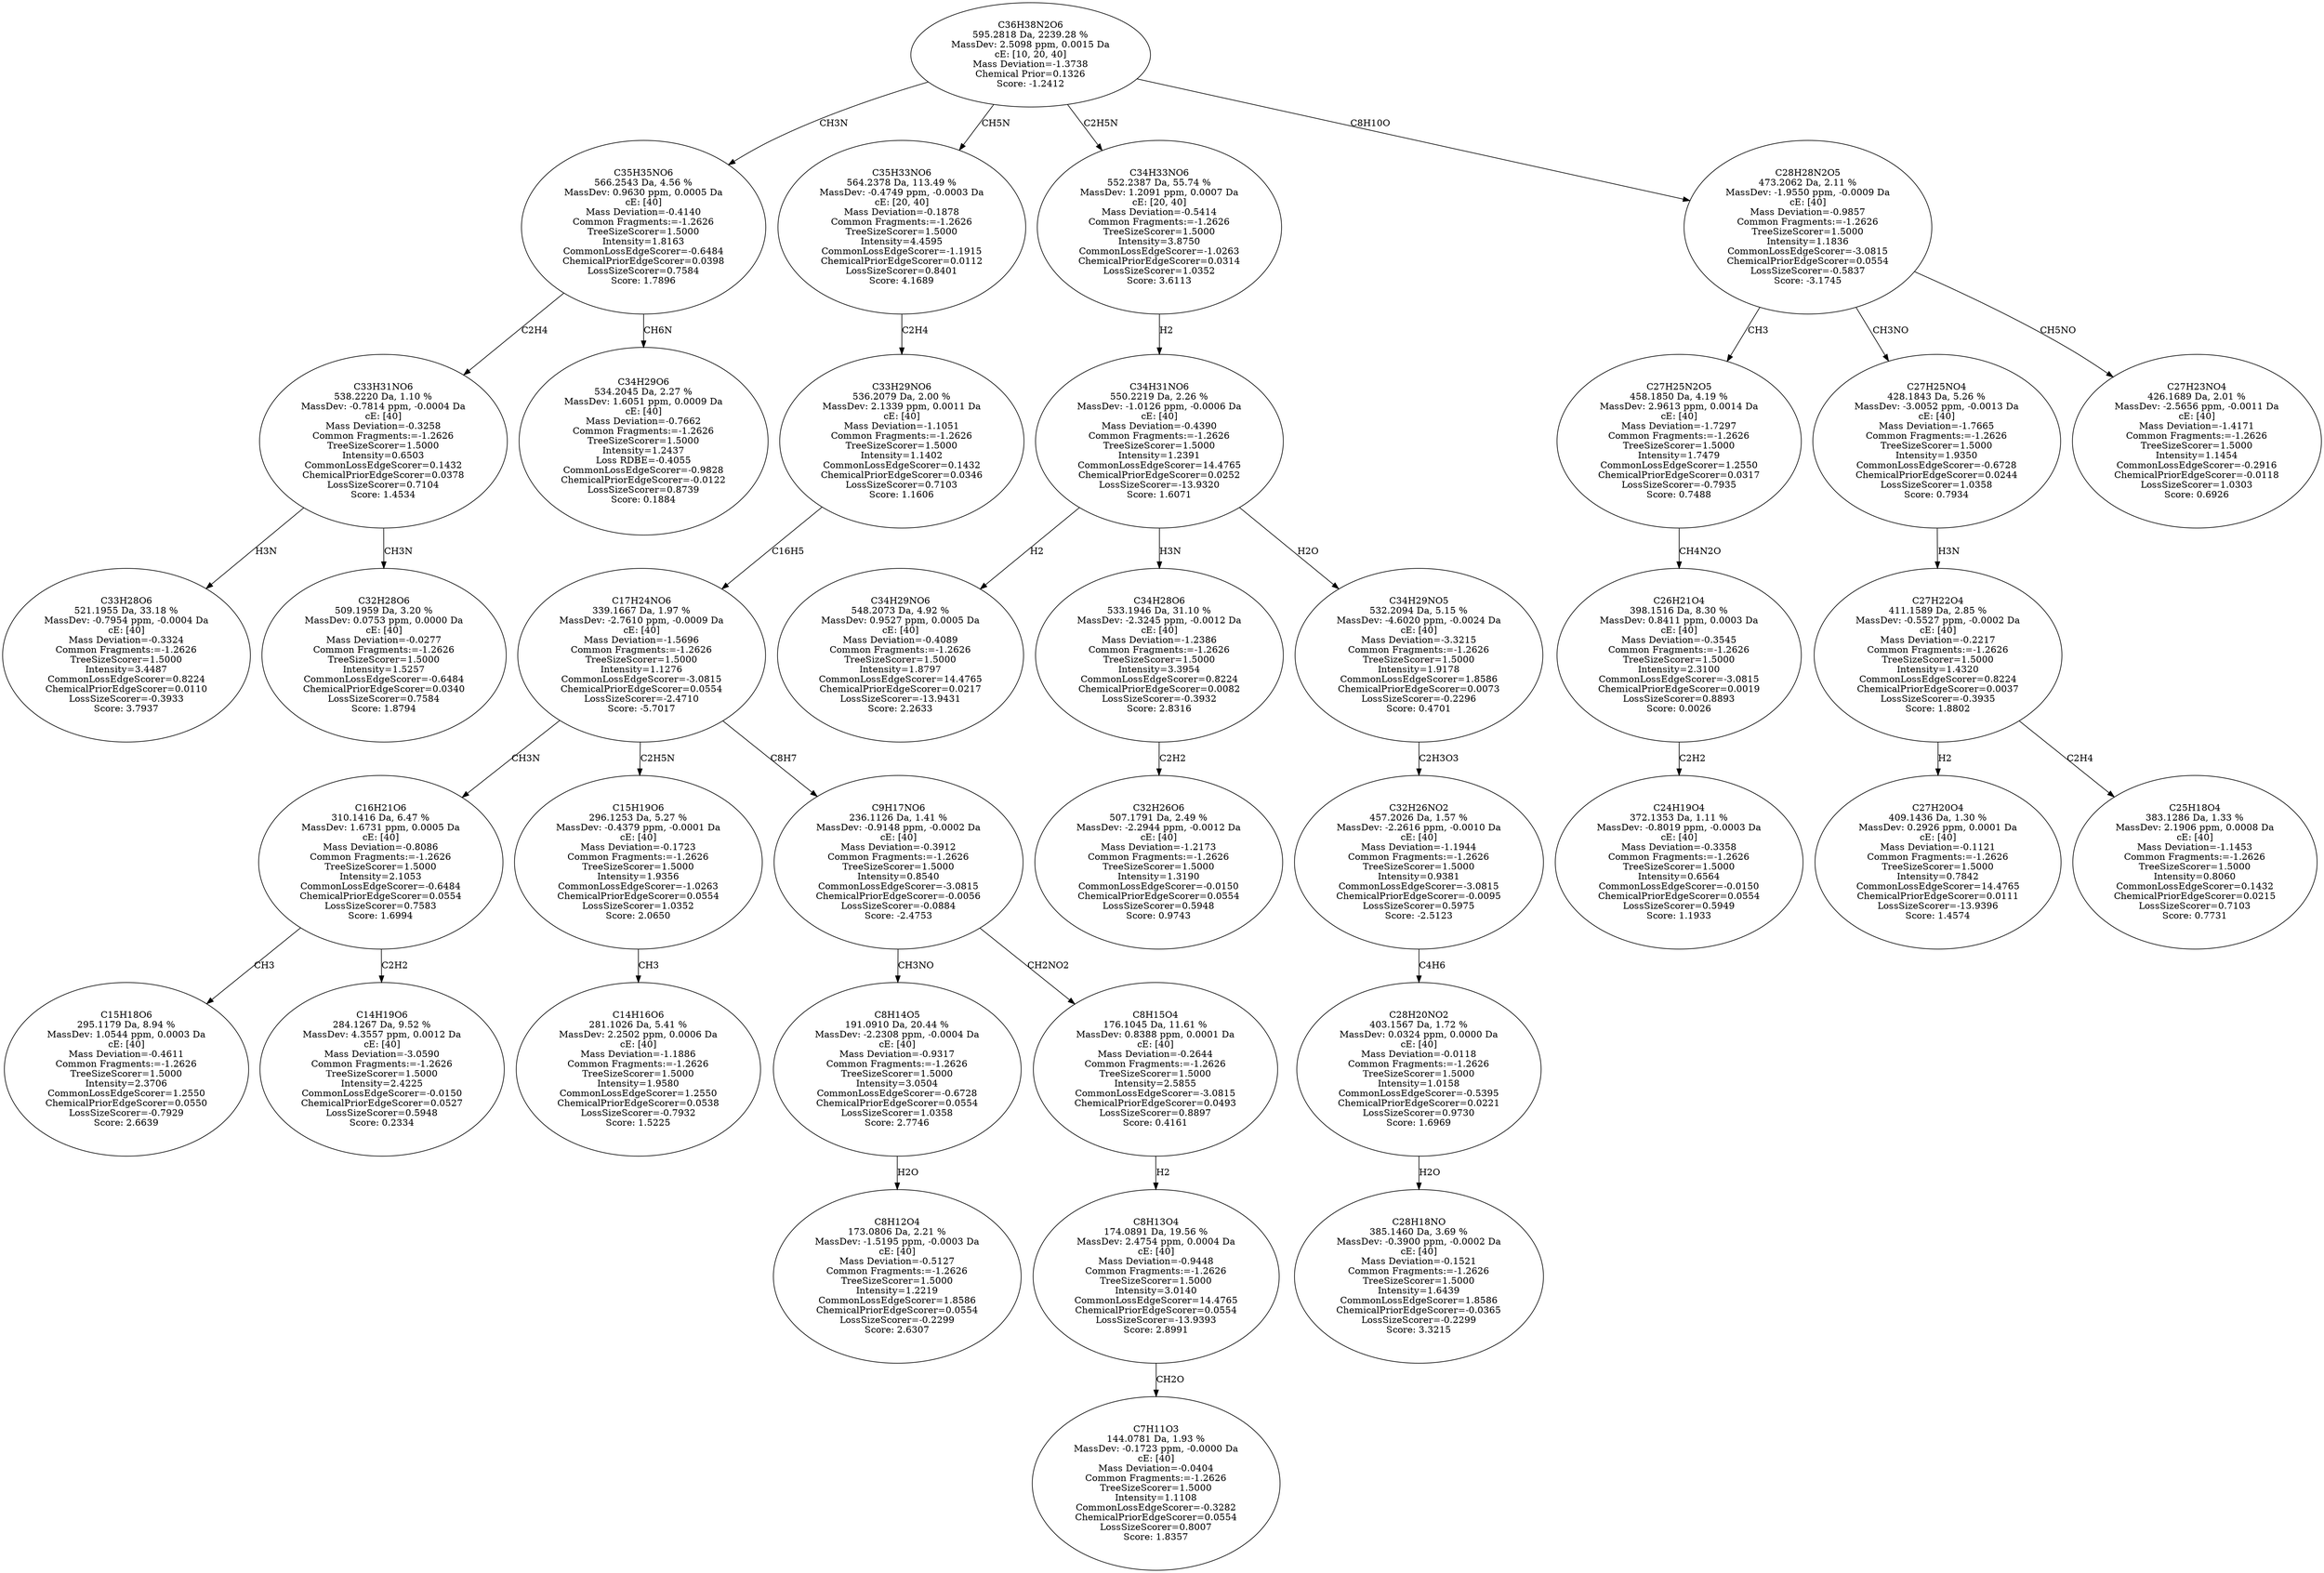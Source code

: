 strict digraph {
v1 [label="C33H28O6\n521.1955 Da, 33.18 %\nMassDev: -0.7954 ppm, -0.0004 Da\ncE: [40]\nMass Deviation=-0.3324\nCommon Fragments:=-1.2626\nTreeSizeScorer=1.5000\nIntensity=3.4487\nCommonLossEdgeScorer=0.8224\nChemicalPriorEdgeScorer=0.0110\nLossSizeScorer=-0.3933\nScore: 3.7937"];
v2 [label="C32H28O6\n509.1959 Da, 3.20 %\nMassDev: 0.0753 ppm, 0.0000 Da\ncE: [40]\nMass Deviation=-0.0277\nCommon Fragments:=-1.2626\nTreeSizeScorer=1.5000\nIntensity=1.5257\nCommonLossEdgeScorer=-0.6484\nChemicalPriorEdgeScorer=0.0340\nLossSizeScorer=0.7584\nScore: 1.8794"];
v3 [label="C33H31NO6\n538.2220 Da, 1.10 %\nMassDev: -0.7814 ppm, -0.0004 Da\ncE: [40]\nMass Deviation=-0.3258\nCommon Fragments:=-1.2626\nTreeSizeScorer=1.5000\nIntensity=0.6503\nCommonLossEdgeScorer=0.1432\nChemicalPriorEdgeScorer=0.0378\nLossSizeScorer=0.7104\nScore: 1.4534"];
v4 [label="C34H29O6\n534.2045 Da, 2.27 %\nMassDev: 1.6051 ppm, 0.0009 Da\ncE: [40]\nMass Deviation=-0.7662\nCommon Fragments:=-1.2626\nTreeSizeScorer=1.5000\nIntensity=1.2437\nLoss RDBE=-0.4055\nCommonLossEdgeScorer=-0.9828\nChemicalPriorEdgeScorer=-0.0122\nLossSizeScorer=0.8739\nScore: 0.1884"];
v5 [label="C35H35NO6\n566.2543 Da, 4.56 %\nMassDev: 0.9630 ppm, 0.0005 Da\ncE: [40]\nMass Deviation=-0.4140\nCommon Fragments:=-1.2626\nTreeSizeScorer=1.5000\nIntensity=1.8163\nCommonLossEdgeScorer=-0.6484\nChemicalPriorEdgeScorer=0.0398\nLossSizeScorer=0.7584\nScore: 1.7896"];
v6 [label="C15H18O6\n295.1179 Da, 8.94 %\nMassDev: 1.0544 ppm, 0.0003 Da\ncE: [40]\nMass Deviation=-0.4611\nCommon Fragments:=-1.2626\nTreeSizeScorer=1.5000\nIntensity=2.3706\nCommonLossEdgeScorer=1.2550\nChemicalPriorEdgeScorer=0.0550\nLossSizeScorer=-0.7929\nScore: 2.6639"];
v7 [label="C14H19O6\n284.1267 Da, 9.52 %\nMassDev: 4.3557 ppm, 0.0012 Da\ncE: [40]\nMass Deviation=-3.0590\nCommon Fragments:=-1.2626\nTreeSizeScorer=1.5000\nIntensity=2.4225\nCommonLossEdgeScorer=-0.0150\nChemicalPriorEdgeScorer=0.0527\nLossSizeScorer=0.5948\nScore: 0.2334"];
v8 [label="C16H21O6\n310.1416 Da, 6.47 %\nMassDev: 1.6731 ppm, 0.0005 Da\ncE: [40]\nMass Deviation=-0.8086\nCommon Fragments:=-1.2626\nTreeSizeScorer=1.5000\nIntensity=2.1053\nCommonLossEdgeScorer=-0.6484\nChemicalPriorEdgeScorer=0.0554\nLossSizeScorer=0.7583\nScore: 1.6994"];
v9 [label="C14H16O6\n281.1026 Da, 5.41 %\nMassDev: 2.2502 ppm, 0.0006 Da\ncE: [40]\nMass Deviation=-1.1886\nCommon Fragments:=-1.2626\nTreeSizeScorer=1.5000\nIntensity=1.9580\nCommonLossEdgeScorer=1.2550\nChemicalPriorEdgeScorer=0.0538\nLossSizeScorer=-0.7932\nScore: 1.5225"];
v10 [label="C15H19O6\n296.1253 Da, 5.27 %\nMassDev: -0.4379 ppm, -0.0001 Da\ncE: [40]\nMass Deviation=-0.1723\nCommon Fragments:=-1.2626\nTreeSizeScorer=1.5000\nIntensity=1.9356\nCommonLossEdgeScorer=-1.0263\nChemicalPriorEdgeScorer=0.0554\nLossSizeScorer=1.0352\nScore: 2.0650"];
v11 [label="C8H12O4\n173.0806 Da, 2.21 %\nMassDev: -1.5195 ppm, -0.0003 Da\ncE: [40]\nMass Deviation=-0.5127\nCommon Fragments:=-1.2626\nTreeSizeScorer=1.5000\nIntensity=1.2219\nCommonLossEdgeScorer=1.8586\nChemicalPriorEdgeScorer=0.0554\nLossSizeScorer=-0.2299\nScore: 2.6307"];
v12 [label="C8H14O5\n191.0910 Da, 20.44 %\nMassDev: -2.2308 ppm, -0.0004 Da\ncE: [40]\nMass Deviation=-0.9317\nCommon Fragments:=-1.2626\nTreeSizeScorer=1.5000\nIntensity=3.0504\nCommonLossEdgeScorer=-0.6728\nChemicalPriorEdgeScorer=0.0554\nLossSizeScorer=1.0358\nScore: 2.7746"];
v13 [label="C7H11O3\n144.0781 Da, 1.93 %\nMassDev: -0.1723 ppm, -0.0000 Da\ncE: [40]\nMass Deviation=-0.0404\nCommon Fragments:=-1.2626\nTreeSizeScorer=1.5000\nIntensity=1.1108\nCommonLossEdgeScorer=-0.3282\nChemicalPriorEdgeScorer=0.0554\nLossSizeScorer=0.8007\nScore: 1.8357"];
v14 [label="C8H13O4\n174.0891 Da, 19.56 %\nMassDev: 2.4754 ppm, 0.0004 Da\ncE: [40]\nMass Deviation=-0.9448\nCommon Fragments:=-1.2626\nTreeSizeScorer=1.5000\nIntensity=3.0140\nCommonLossEdgeScorer=14.4765\nChemicalPriorEdgeScorer=0.0554\nLossSizeScorer=-13.9393\nScore: 2.8991"];
v15 [label="C8H15O4\n176.1045 Da, 11.61 %\nMassDev: 0.8388 ppm, 0.0001 Da\ncE: [40]\nMass Deviation=-0.2644\nCommon Fragments:=-1.2626\nTreeSizeScorer=1.5000\nIntensity=2.5855\nCommonLossEdgeScorer=-3.0815\nChemicalPriorEdgeScorer=0.0493\nLossSizeScorer=0.8897\nScore: 0.4161"];
v16 [label="C9H17NO6\n236.1126 Da, 1.41 %\nMassDev: -0.9148 ppm, -0.0002 Da\ncE: [40]\nMass Deviation=-0.3912\nCommon Fragments:=-1.2626\nTreeSizeScorer=1.5000\nIntensity=0.8540\nCommonLossEdgeScorer=-3.0815\nChemicalPriorEdgeScorer=-0.0056\nLossSizeScorer=-0.0884\nScore: -2.4753"];
v17 [label="C17H24NO6\n339.1667 Da, 1.97 %\nMassDev: -2.7610 ppm, -0.0009 Da\ncE: [40]\nMass Deviation=-1.5696\nCommon Fragments:=-1.2626\nTreeSizeScorer=1.5000\nIntensity=1.1276\nCommonLossEdgeScorer=-3.0815\nChemicalPriorEdgeScorer=0.0554\nLossSizeScorer=-2.4710\nScore: -5.7017"];
v18 [label="C33H29NO6\n536.2079 Da, 2.00 %\nMassDev: 2.1339 ppm, 0.0011 Da\ncE: [40]\nMass Deviation=-1.1051\nCommon Fragments:=-1.2626\nTreeSizeScorer=1.5000\nIntensity=1.1402\nCommonLossEdgeScorer=0.1432\nChemicalPriorEdgeScorer=0.0346\nLossSizeScorer=0.7103\nScore: 1.1606"];
v19 [label="C35H33NO6\n564.2378 Da, 113.49 %\nMassDev: -0.4749 ppm, -0.0003 Da\ncE: [20, 40]\nMass Deviation=-0.1878\nCommon Fragments:=-1.2626\nTreeSizeScorer=1.5000\nIntensity=4.4595\nCommonLossEdgeScorer=-1.1915\nChemicalPriorEdgeScorer=0.0112\nLossSizeScorer=0.8401\nScore: 4.1689"];
v20 [label="C34H29NO6\n548.2073 Da, 4.92 %\nMassDev: 0.9527 ppm, 0.0005 Da\ncE: [40]\nMass Deviation=-0.4089\nCommon Fragments:=-1.2626\nTreeSizeScorer=1.5000\nIntensity=1.8797\nCommonLossEdgeScorer=14.4765\nChemicalPriorEdgeScorer=0.0217\nLossSizeScorer=-13.9431\nScore: 2.2633"];
v21 [label="C32H26O6\n507.1791 Da, 2.49 %\nMassDev: -2.2944 ppm, -0.0012 Da\ncE: [40]\nMass Deviation=-1.2173\nCommon Fragments:=-1.2626\nTreeSizeScorer=1.5000\nIntensity=1.3190\nCommonLossEdgeScorer=-0.0150\nChemicalPriorEdgeScorer=0.0554\nLossSizeScorer=0.5948\nScore: 0.9743"];
v22 [label="C34H28O6\n533.1946 Da, 31.10 %\nMassDev: -2.3245 ppm, -0.0012 Da\ncE: [40]\nMass Deviation=-1.2386\nCommon Fragments:=-1.2626\nTreeSizeScorer=1.5000\nIntensity=3.3954\nCommonLossEdgeScorer=0.8224\nChemicalPriorEdgeScorer=0.0082\nLossSizeScorer=-0.3932\nScore: 2.8316"];
v23 [label="C28H18NO\n385.1460 Da, 3.69 %\nMassDev: -0.3900 ppm, -0.0002 Da\ncE: [40]\nMass Deviation=-0.1521\nCommon Fragments:=-1.2626\nTreeSizeScorer=1.5000\nIntensity=1.6439\nCommonLossEdgeScorer=1.8586\nChemicalPriorEdgeScorer=-0.0365\nLossSizeScorer=-0.2299\nScore: 3.3215"];
v24 [label="C28H20NO2\n403.1567 Da, 1.72 %\nMassDev: 0.0324 ppm, 0.0000 Da\ncE: [40]\nMass Deviation=-0.0118\nCommon Fragments:=-1.2626\nTreeSizeScorer=1.5000\nIntensity=1.0158\nCommonLossEdgeScorer=-0.5395\nChemicalPriorEdgeScorer=0.0221\nLossSizeScorer=0.9730\nScore: 1.6969"];
v25 [label="C32H26NO2\n457.2026 Da, 1.57 %\nMassDev: -2.2616 ppm, -0.0010 Da\ncE: [40]\nMass Deviation=-1.1944\nCommon Fragments:=-1.2626\nTreeSizeScorer=1.5000\nIntensity=0.9381\nCommonLossEdgeScorer=-3.0815\nChemicalPriorEdgeScorer=-0.0095\nLossSizeScorer=0.5975\nScore: -2.5123"];
v26 [label="C34H29NO5\n532.2094 Da, 5.15 %\nMassDev: -4.6020 ppm, -0.0024 Da\ncE: [40]\nMass Deviation=-3.3215\nCommon Fragments:=-1.2626\nTreeSizeScorer=1.5000\nIntensity=1.9178\nCommonLossEdgeScorer=1.8586\nChemicalPriorEdgeScorer=0.0073\nLossSizeScorer=-0.2296\nScore: 0.4701"];
v27 [label="C34H31NO6\n550.2219 Da, 2.26 %\nMassDev: -1.0126 ppm, -0.0006 Da\ncE: [40]\nMass Deviation=-0.4390\nCommon Fragments:=-1.2626\nTreeSizeScorer=1.5000\nIntensity=1.2391\nCommonLossEdgeScorer=14.4765\nChemicalPriorEdgeScorer=0.0252\nLossSizeScorer=-13.9320\nScore: 1.6071"];
v28 [label="C34H33NO6\n552.2387 Da, 55.74 %\nMassDev: 1.2091 ppm, 0.0007 Da\ncE: [20, 40]\nMass Deviation=-0.5414\nCommon Fragments:=-1.2626\nTreeSizeScorer=1.5000\nIntensity=3.8750\nCommonLossEdgeScorer=-1.0263\nChemicalPriorEdgeScorer=0.0314\nLossSizeScorer=1.0352\nScore: 3.6113"];
v29 [label="C24H19O4\n372.1353 Da, 1.11 %\nMassDev: -0.8019 ppm, -0.0003 Da\ncE: [40]\nMass Deviation=-0.3358\nCommon Fragments:=-1.2626\nTreeSizeScorer=1.5000\nIntensity=0.6564\nCommonLossEdgeScorer=-0.0150\nChemicalPriorEdgeScorer=0.0554\nLossSizeScorer=0.5949\nScore: 1.1933"];
v30 [label="C26H21O4\n398.1516 Da, 8.30 %\nMassDev: 0.8411 ppm, 0.0003 Da\ncE: [40]\nMass Deviation=-0.3545\nCommon Fragments:=-1.2626\nTreeSizeScorer=1.5000\nIntensity=2.3100\nCommonLossEdgeScorer=-3.0815\nChemicalPriorEdgeScorer=0.0019\nLossSizeScorer=0.8893\nScore: 0.0026"];
v31 [label="C27H25N2O5\n458.1850 Da, 4.19 %\nMassDev: 2.9613 ppm, 0.0014 Da\ncE: [40]\nMass Deviation=-1.7297\nCommon Fragments:=-1.2626\nTreeSizeScorer=1.5000\nIntensity=1.7479\nCommonLossEdgeScorer=1.2550\nChemicalPriorEdgeScorer=0.0317\nLossSizeScorer=-0.7935\nScore: 0.7488"];
v32 [label="C27H20O4\n409.1436 Da, 1.30 %\nMassDev: 0.2926 ppm, 0.0001 Da\ncE: [40]\nMass Deviation=-0.1121\nCommon Fragments:=-1.2626\nTreeSizeScorer=1.5000\nIntensity=0.7842\nCommonLossEdgeScorer=14.4765\nChemicalPriorEdgeScorer=0.0111\nLossSizeScorer=-13.9396\nScore: 1.4574"];
v33 [label="C25H18O4\n383.1286 Da, 1.33 %\nMassDev: 2.1906 ppm, 0.0008 Da\ncE: [40]\nMass Deviation=-1.1453\nCommon Fragments:=-1.2626\nTreeSizeScorer=1.5000\nIntensity=0.8060\nCommonLossEdgeScorer=0.1432\nChemicalPriorEdgeScorer=0.0215\nLossSizeScorer=0.7103\nScore: 0.7731"];
v34 [label="C27H22O4\n411.1589 Da, 2.85 %\nMassDev: -0.5527 ppm, -0.0002 Da\ncE: [40]\nMass Deviation=-0.2217\nCommon Fragments:=-1.2626\nTreeSizeScorer=1.5000\nIntensity=1.4320\nCommonLossEdgeScorer=0.8224\nChemicalPriorEdgeScorer=0.0037\nLossSizeScorer=-0.3935\nScore: 1.8802"];
v35 [label="C27H25NO4\n428.1843 Da, 5.26 %\nMassDev: -3.0052 ppm, -0.0013 Da\ncE: [40]\nMass Deviation=-1.7665\nCommon Fragments:=-1.2626\nTreeSizeScorer=1.5000\nIntensity=1.9350\nCommonLossEdgeScorer=-0.6728\nChemicalPriorEdgeScorer=0.0244\nLossSizeScorer=1.0358\nScore: 0.7934"];
v36 [label="C27H23NO4\n426.1689 Da, 2.01 %\nMassDev: -2.5656 ppm, -0.0011 Da\ncE: [40]\nMass Deviation=-1.4171\nCommon Fragments:=-1.2626\nTreeSizeScorer=1.5000\nIntensity=1.1454\nCommonLossEdgeScorer=-0.2916\nChemicalPriorEdgeScorer=-0.0118\nLossSizeScorer=1.0303\nScore: 0.6926"];
v37 [label="C28H28N2O5\n473.2062 Da, 2.11 %\nMassDev: -1.9550 ppm, -0.0009 Da\ncE: [40]\nMass Deviation=-0.9857\nCommon Fragments:=-1.2626\nTreeSizeScorer=1.5000\nIntensity=1.1836\nCommonLossEdgeScorer=-3.0815\nChemicalPriorEdgeScorer=0.0554\nLossSizeScorer=-0.5837\nScore: -3.1745"];
v38 [label="C36H38N2O6\n595.2818 Da, 2239.28 %\nMassDev: 2.5098 ppm, 0.0015 Da\ncE: [10, 20, 40]\nMass Deviation=-1.3738\nChemical Prior=0.1326\nScore: -1.2412"];
v3 -> v1 [label="H3N"];
v3 -> v2 [label="CH3N"];
v5 -> v3 [label="C2H4"];
v5 -> v4 [label="CH6N"];
v38 -> v5 [label="CH3N"];
v8 -> v6 [label="CH3"];
v8 -> v7 [label="C2H2"];
v17 -> v8 [label="CH3N"];
v10 -> v9 [label="CH3"];
v17 -> v10 [label="C2H5N"];
v12 -> v11 [label="H2O"];
v16 -> v12 [label="CH3NO"];
v14 -> v13 [label="CH2O"];
v15 -> v14 [label="H2"];
v16 -> v15 [label="CH2NO2"];
v17 -> v16 [label="C8H7"];
v18 -> v17 [label="C16H5"];
v19 -> v18 [label="C2H4"];
v38 -> v19 [label="CH5N"];
v27 -> v20 [label="H2"];
v22 -> v21 [label="C2H2"];
v27 -> v22 [label="H3N"];
v24 -> v23 [label="H2O"];
v25 -> v24 [label="C4H6"];
v26 -> v25 [label="C2H3O3"];
v27 -> v26 [label="H2O"];
v28 -> v27 [label="H2"];
v38 -> v28 [label="C2H5N"];
v30 -> v29 [label="C2H2"];
v31 -> v30 [label="CH4N2O"];
v37 -> v31 [label="CH3"];
v34 -> v32 [label="H2"];
v34 -> v33 [label="C2H4"];
v35 -> v34 [label="H3N"];
v37 -> v35 [label="CH3NO"];
v37 -> v36 [label="CH5NO"];
v38 -> v37 [label="C8H10O"];
}